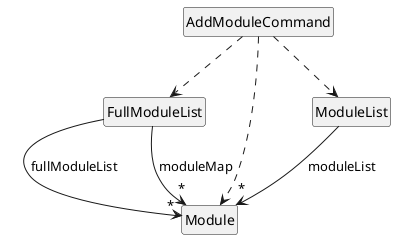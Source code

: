 @startuml
hide Circle
skinparam classAttributeIconSize 0

class Module
class ModuleList
class FullModuleList

ModuleList -down-> "*" Module : moduleList
FullModuleList -> "*" Module : fullModuleList
FullModuleList -> "*" Module : moduleMap

hide members

class AddModuleCommand
AddModuleCommand ..> Module
AddModuleCommand ..> ModuleList
AddModuleCommand ..> FullModuleList
@enduml
